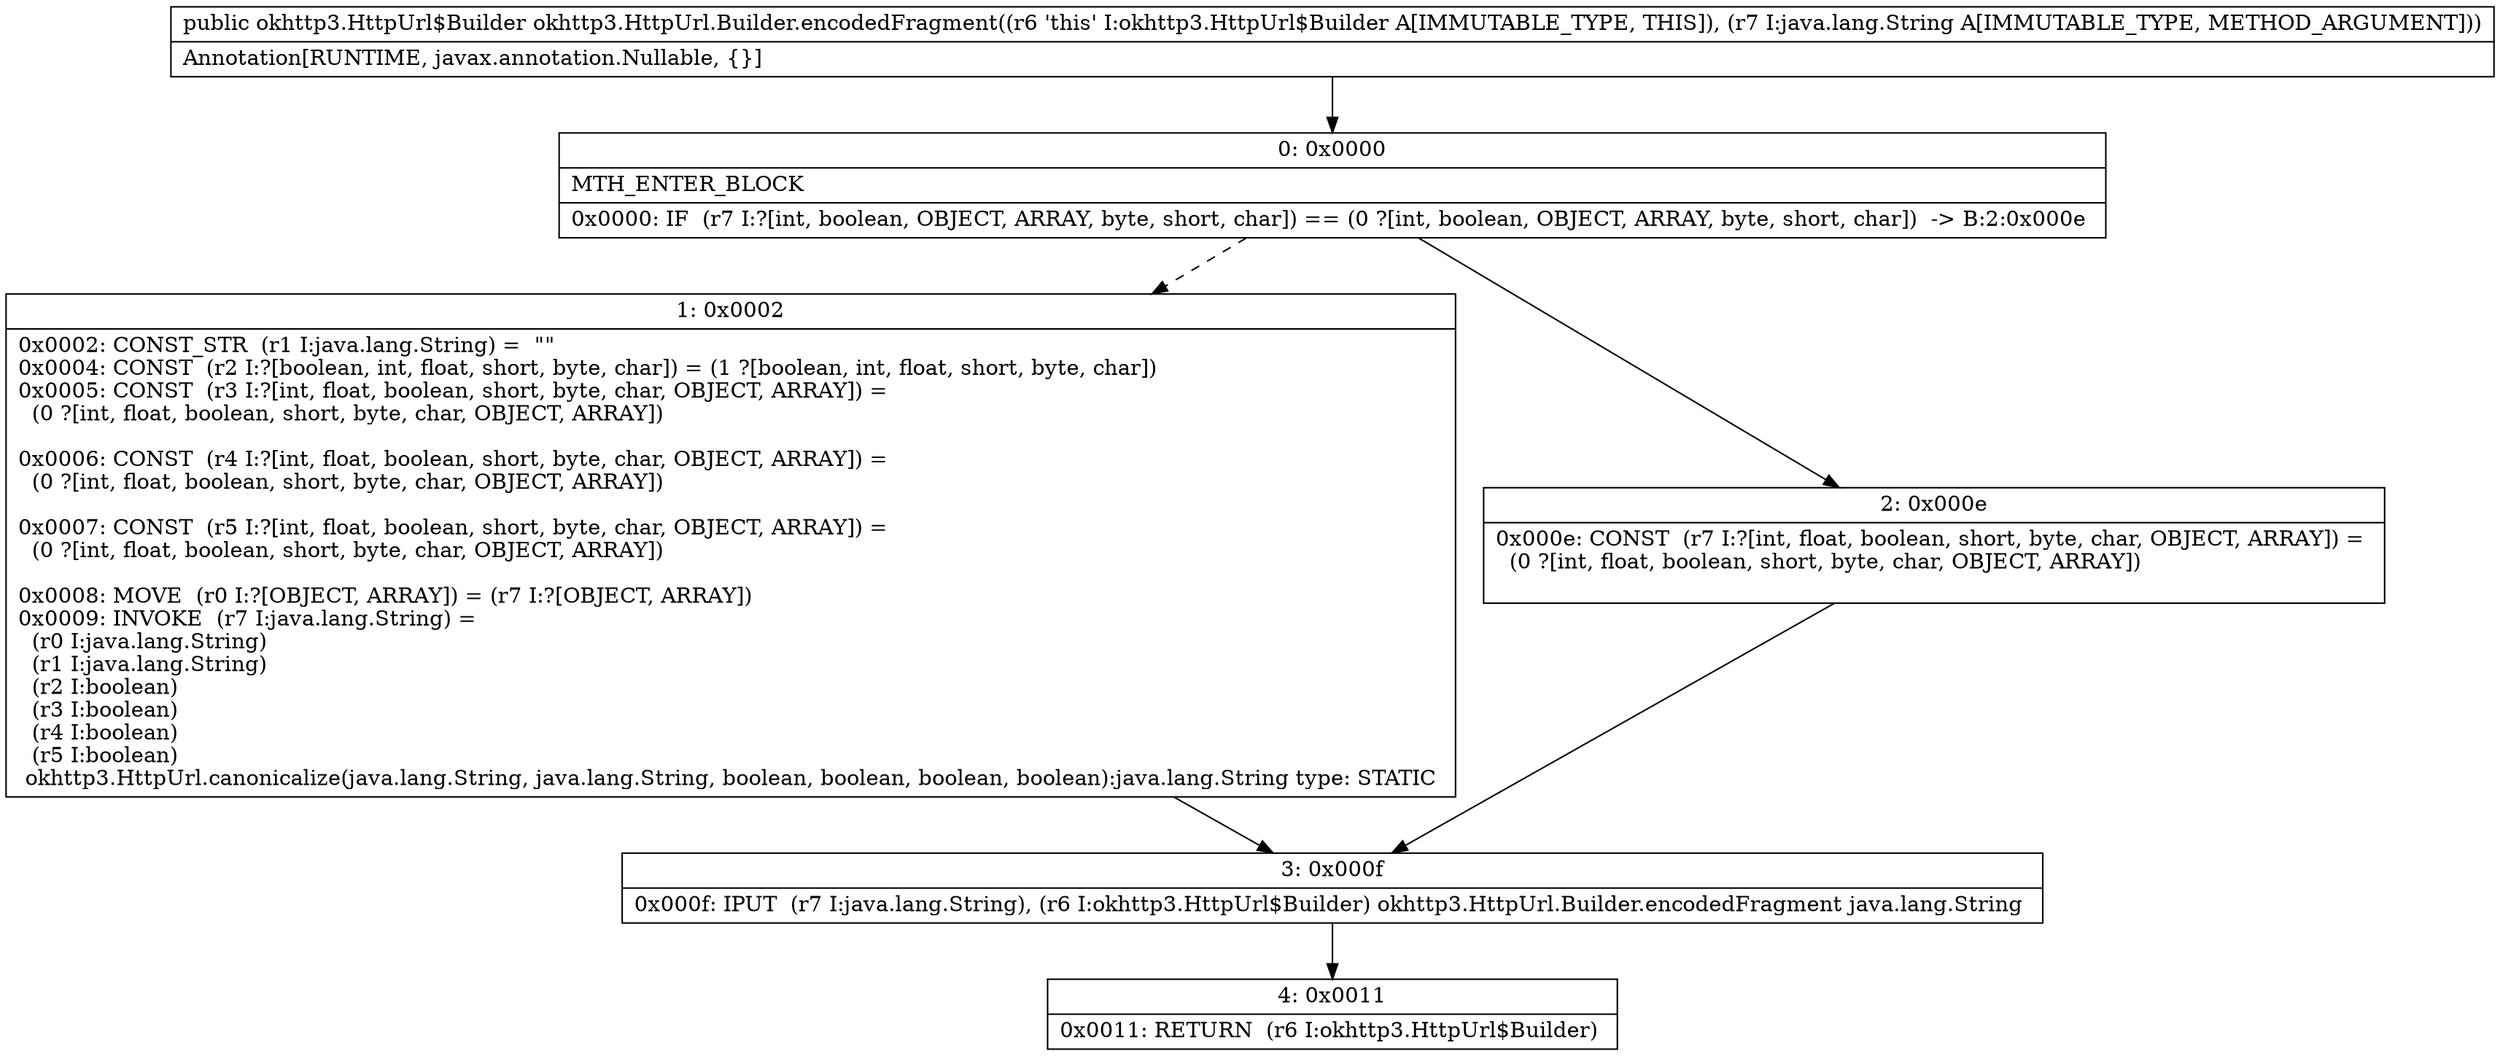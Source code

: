 digraph "CFG forokhttp3.HttpUrl.Builder.encodedFragment(Ljava\/lang\/String;)Lokhttp3\/HttpUrl$Builder;" {
Node_0 [shape=record,label="{0\:\ 0x0000|MTH_ENTER_BLOCK\l|0x0000: IF  (r7 I:?[int, boolean, OBJECT, ARRAY, byte, short, char]) == (0 ?[int, boolean, OBJECT, ARRAY, byte, short, char])  \-\> B:2:0x000e \l}"];
Node_1 [shape=record,label="{1\:\ 0x0002|0x0002: CONST_STR  (r1 I:java.lang.String) =  \"\" \l0x0004: CONST  (r2 I:?[boolean, int, float, short, byte, char]) = (1 ?[boolean, int, float, short, byte, char]) \l0x0005: CONST  (r3 I:?[int, float, boolean, short, byte, char, OBJECT, ARRAY]) = \l  (0 ?[int, float, boolean, short, byte, char, OBJECT, ARRAY])\l \l0x0006: CONST  (r4 I:?[int, float, boolean, short, byte, char, OBJECT, ARRAY]) = \l  (0 ?[int, float, boolean, short, byte, char, OBJECT, ARRAY])\l \l0x0007: CONST  (r5 I:?[int, float, boolean, short, byte, char, OBJECT, ARRAY]) = \l  (0 ?[int, float, boolean, short, byte, char, OBJECT, ARRAY])\l \l0x0008: MOVE  (r0 I:?[OBJECT, ARRAY]) = (r7 I:?[OBJECT, ARRAY]) \l0x0009: INVOKE  (r7 I:java.lang.String) = \l  (r0 I:java.lang.String)\l  (r1 I:java.lang.String)\l  (r2 I:boolean)\l  (r3 I:boolean)\l  (r4 I:boolean)\l  (r5 I:boolean)\l okhttp3.HttpUrl.canonicalize(java.lang.String, java.lang.String, boolean, boolean, boolean, boolean):java.lang.String type: STATIC \l}"];
Node_2 [shape=record,label="{2\:\ 0x000e|0x000e: CONST  (r7 I:?[int, float, boolean, short, byte, char, OBJECT, ARRAY]) = \l  (0 ?[int, float, boolean, short, byte, char, OBJECT, ARRAY])\l \l}"];
Node_3 [shape=record,label="{3\:\ 0x000f|0x000f: IPUT  (r7 I:java.lang.String), (r6 I:okhttp3.HttpUrl$Builder) okhttp3.HttpUrl.Builder.encodedFragment java.lang.String \l}"];
Node_4 [shape=record,label="{4\:\ 0x0011|0x0011: RETURN  (r6 I:okhttp3.HttpUrl$Builder) \l}"];
MethodNode[shape=record,label="{public okhttp3.HttpUrl$Builder okhttp3.HttpUrl.Builder.encodedFragment((r6 'this' I:okhttp3.HttpUrl$Builder A[IMMUTABLE_TYPE, THIS]), (r7 I:java.lang.String A[IMMUTABLE_TYPE, METHOD_ARGUMENT]))  | Annotation[RUNTIME, javax.annotation.Nullable, \{\}]\l}"];
MethodNode -> Node_0;
Node_0 -> Node_1[style=dashed];
Node_0 -> Node_2;
Node_1 -> Node_3;
Node_2 -> Node_3;
Node_3 -> Node_4;
}

